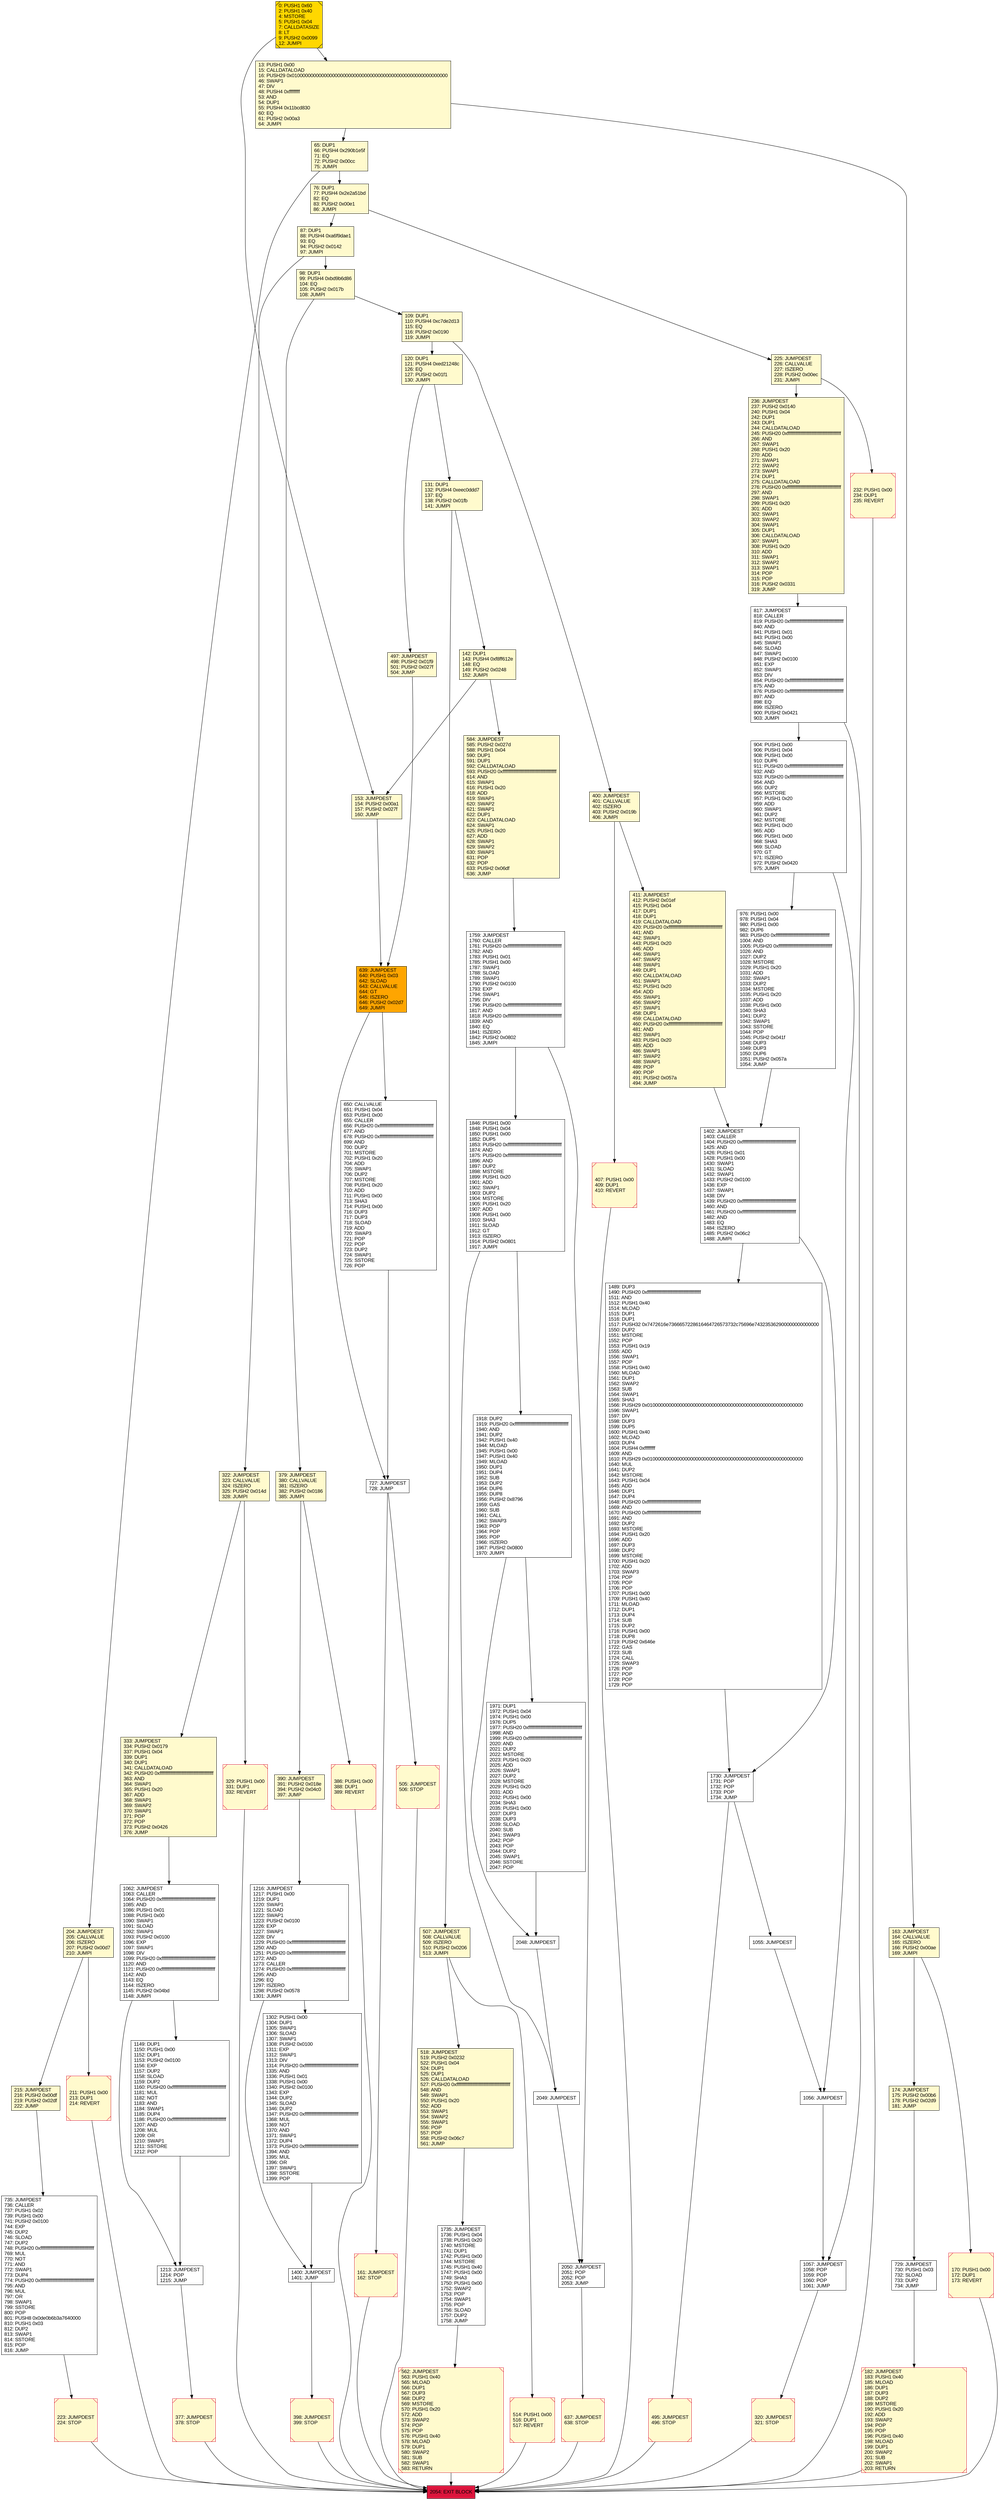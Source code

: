 digraph G {
bgcolor=transparent rankdir=UD;
node [shape=box style=filled color=black fillcolor=white fontname=arial fontcolor=black];
163 [label="163: JUMPDEST\l164: CALLVALUE\l165: ISZERO\l166: PUSH2 0x00ae\l169: JUMPI\l" fillcolor=lemonchiffon ];
562 [label="562: JUMPDEST\l563: PUSH1 0x40\l565: MLOAD\l566: DUP1\l567: DUP3\l568: DUP2\l569: MSTORE\l570: PUSH1 0x20\l572: ADD\l573: SWAP2\l574: POP\l575: POP\l576: PUSH1 0x40\l578: MLOAD\l579: DUP1\l580: SWAP2\l581: SUB\l582: SWAP1\l583: RETURN\l" fillcolor=lemonchiffon shape=Msquare color=crimson ];
182 [label="182: JUMPDEST\l183: PUSH1 0x40\l185: MLOAD\l186: DUP1\l187: DUP3\l188: DUP2\l189: MSTORE\l190: PUSH1 0x20\l192: ADD\l193: SWAP2\l194: POP\l195: POP\l196: PUSH1 0x40\l198: MLOAD\l199: DUP1\l200: SWAP2\l201: SUB\l202: SWAP1\l203: RETURN\l" fillcolor=lemonchiffon shape=Msquare color=crimson ];
2054 [label="2054: EXIT BLOCK\l" fillcolor=crimson ];
904 [label="904: PUSH1 0x00\l906: PUSH1 0x04\l908: PUSH1 0x00\l910: DUP6\l911: PUSH20 0xffffffffffffffffffffffffffffffffffffffff\l932: AND\l933: PUSH20 0xffffffffffffffffffffffffffffffffffffffff\l954: AND\l955: DUP2\l956: MSTORE\l957: PUSH1 0x20\l959: ADD\l960: SWAP1\l961: DUP2\l962: MSTORE\l963: PUSH1 0x20\l965: ADD\l966: PUSH1 0x00\l968: SHA3\l969: SLOAD\l970: GT\l971: ISZERO\l972: PUSH2 0x0420\l975: JUMPI\l" ];
170 [label="170: PUSH1 0x00\l172: DUP1\l173: REVERT\l" fillcolor=lemonchiffon shape=Msquare color=crimson ];
1489 [label="1489: DUP3\l1490: PUSH20 0xffffffffffffffffffffffffffffffffffffffff\l1511: AND\l1512: PUSH1 0x40\l1514: MLOAD\l1515: DUP1\l1516: DUP1\l1517: PUSH32 0x7472616e7366657228616464726573732c75696e743235362900000000000000\l1550: DUP2\l1551: MSTORE\l1552: POP\l1553: PUSH1 0x19\l1555: ADD\l1556: SWAP1\l1557: POP\l1558: PUSH1 0x40\l1560: MLOAD\l1561: DUP1\l1562: SWAP2\l1563: SUB\l1564: SWAP1\l1565: SHA3\l1566: PUSH29 0x0100000000000000000000000000000000000000000000000000000000\l1596: SWAP1\l1597: DIV\l1598: DUP3\l1599: DUP5\l1600: PUSH1 0x40\l1602: MLOAD\l1603: DUP4\l1604: PUSH4 0xffffffff\l1609: AND\l1610: PUSH29 0x0100000000000000000000000000000000000000000000000000000000\l1640: MUL\l1641: DUP2\l1642: MSTORE\l1643: PUSH1 0x04\l1645: ADD\l1646: DUP1\l1647: DUP4\l1648: PUSH20 0xffffffffffffffffffffffffffffffffffffffff\l1669: AND\l1670: PUSH20 0xffffffffffffffffffffffffffffffffffffffff\l1691: AND\l1692: DUP2\l1693: MSTORE\l1694: PUSH1 0x20\l1696: ADD\l1697: DUP3\l1698: DUP2\l1699: MSTORE\l1700: PUSH1 0x20\l1702: ADD\l1703: SWAP3\l1704: POP\l1705: POP\l1706: POP\l1707: PUSH1 0x00\l1709: PUSH1 0x40\l1711: MLOAD\l1712: DUP1\l1713: DUP4\l1714: SUB\l1715: DUP2\l1716: PUSH1 0x00\l1718: DUP8\l1719: PUSH2 0x646e\l1722: GAS\l1723: SUB\l1724: CALL\l1725: SWAP3\l1726: POP\l1727: POP\l1728: POP\l1729: POP\l" ];
497 [label="497: JUMPDEST\l498: PUSH2 0x01f9\l501: PUSH2 0x027f\l504: JUMP\l" fillcolor=lemonchiffon ];
174 [label="174: JUMPDEST\l175: PUSH2 0x00b6\l178: PUSH2 0x02d9\l181: JUMP\l" fillcolor=lemonchiffon ];
398 [label="398: JUMPDEST\l399: STOP\l" fillcolor=lemonchiffon shape=Msquare color=crimson ];
1213 [label="1213: JUMPDEST\l1214: POP\l1215: JUMP\l" ];
142 [label="142: DUP1\l143: PUSH4 0xf8ff612e\l148: EQ\l149: PUSH2 0x0248\l152: JUMPI\l" fillcolor=lemonchiffon ];
1735 [label="1735: JUMPDEST\l1736: PUSH1 0x04\l1738: PUSH1 0x20\l1740: MSTORE\l1741: DUP1\l1742: PUSH1 0x00\l1744: MSTORE\l1745: PUSH1 0x40\l1747: PUSH1 0x00\l1749: SHA3\l1750: PUSH1 0x00\l1752: SWAP2\l1753: POP\l1754: SWAP1\l1755: POP\l1756: SLOAD\l1757: DUP2\l1758: JUMP\l" ];
236 [label="236: JUMPDEST\l237: PUSH2 0x0140\l240: PUSH1 0x04\l242: DUP1\l243: DUP1\l244: CALLDATALOAD\l245: PUSH20 0xffffffffffffffffffffffffffffffffffffffff\l266: AND\l267: SWAP1\l268: PUSH1 0x20\l270: ADD\l271: SWAP1\l272: SWAP2\l273: SWAP1\l274: DUP1\l275: CALLDATALOAD\l276: PUSH20 0xffffffffffffffffffffffffffffffffffffffff\l297: AND\l298: SWAP1\l299: PUSH1 0x20\l301: ADD\l302: SWAP1\l303: SWAP2\l304: SWAP1\l305: DUP1\l306: CALLDATALOAD\l307: SWAP1\l308: PUSH1 0x20\l310: ADD\l311: SWAP1\l312: SWAP2\l313: SWAP1\l314: POP\l315: POP\l316: PUSH2 0x0331\l319: JUMP\l" fillcolor=lemonchiffon ];
215 [label="215: JUMPDEST\l216: PUSH2 0x00df\l219: PUSH2 0x02df\l222: JUMP\l" fillcolor=lemonchiffon ];
386 [label="386: PUSH1 0x00\l388: DUP1\l389: REVERT\l" fillcolor=lemonchiffon shape=Msquare color=crimson ];
514 [label="514: PUSH1 0x00\l516: DUP1\l517: REVERT\l" fillcolor=lemonchiffon shape=Msquare color=crimson ];
1730 [label="1730: JUMPDEST\l1731: POP\l1732: POP\l1733: POP\l1734: JUMP\l" ];
98 [label="98: DUP1\l99: PUSH4 0xbd9b6d86\l104: EQ\l105: PUSH2 0x017b\l108: JUMPI\l" fillcolor=lemonchiffon ];
518 [label="518: JUMPDEST\l519: PUSH2 0x0232\l522: PUSH1 0x04\l524: DUP1\l525: DUP1\l526: CALLDATALOAD\l527: PUSH20 0xffffffffffffffffffffffffffffffffffffffff\l548: AND\l549: SWAP1\l550: PUSH1 0x20\l552: ADD\l553: SWAP1\l554: SWAP2\l555: SWAP1\l556: POP\l557: POP\l558: PUSH2 0x06c7\l561: JUMP\l" fillcolor=lemonchiffon ];
1759 [label="1759: JUMPDEST\l1760: CALLER\l1761: PUSH20 0xffffffffffffffffffffffffffffffffffffffff\l1782: AND\l1783: PUSH1 0x01\l1785: PUSH1 0x00\l1787: SWAP1\l1788: SLOAD\l1789: SWAP1\l1790: PUSH2 0x0100\l1793: EXP\l1794: SWAP1\l1795: DIV\l1796: PUSH20 0xffffffffffffffffffffffffffffffffffffffff\l1817: AND\l1818: PUSH20 0xffffffffffffffffffffffffffffffffffffffff\l1839: AND\l1840: EQ\l1841: ISZERO\l1842: PUSH2 0x0802\l1845: JUMPI\l" ];
1302 [label="1302: PUSH1 0x00\l1304: DUP1\l1305: SWAP1\l1306: SLOAD\l1307: SWAP1\l1308: PUSH2 0x0100\l1311: EXP\l1312: SWAP1\l1313: DIV\l1314: PUSH20 0xffffffffffffffffffffffffffffffffffffffff\l1335: AND\l1336: PUSH1 0x01\l1338: PUSH1 0x00\l1340: PUSH2 0x0100\l1343: EXP\l1344: DUP2\l1345: SLOAD\l1346: DUP2\l1347: PUSH20 0xffffffffffffffffffffffffffffffffffffffff\l1368: MUL\l1369: NOT\l1370: AND\l1371: SWAP1\l1372: DUP4\l1373: PUSH20 0xffffffffffffffffffffffffffffffffffffffff\l1394: AND\l1395: MUL\l1396: OR\l1397: SWAP1\l1398: SSTORE\l1399: POP\l" ];
1216 [label="1216: JUMPDEST\l1217: PUSH1 0x00\l1219: DUP1\l1220: SWAP1\l1221: SLOAD\l1222: SWAP1\l1223: PUSH2 0x0100\l1226: EXP\l1227: SWAP1\l1228: DIV\l1229: PUSH20 0xffffffffffffffffffffffffffffffffffffffff\l1250: AND\l1251: PUSH20 0xffffffffffffffffffffffffffffffffffffffff\l1272: AND\l1273: CALLER\l1274: PUSH20 0xffffffffffffffffffffffffffffffffffffffff\l1295: AND\l1296: EQ\l1297: ISZERO\l1298: PUSH2 0x0578\l1301: JUMPI\l" ];
817 [label="817: JUMPDEST\l818: CALLER\l819: PUSH20 0xffffffffffffffffffffffffffffffffffffffff\l840: AND\l841: PUSH1 0x01\l843: PUSH1 0x00\l845: SWAP1\l846: SLOAD\l847: SWAP1\l848: PUSH2 0x0100\l851: EXP\l852: SWAP1\l853: DIV\l854: PUSH20 0xffffffffffffffffffffffffffffffffffffffff\l875: AND\l876: PUSH20 0xffffffffffffffffffffffffffffffffffffffff\l897: AND\l898: EQ\l899: ISZERO\l900: PUSH2 0x0421\l903: JUMPI\l" ];
161 [label="161: JUMPDEST\l162: STOP\l" fillcolor=lemonchiffon shape=Msquare color=crimson ];
407 [label="407: PUSH1 0x00\l409: DUP1\l410: REVERT\l" fillcolor=lemonchiffon shape=Msquare color=crimson ];
333 [label="333: JUMPDEST\l334: PUSH2 0x0179\l337: PUSH1 0x04\l339: DUP1\l340: DUP1\l341: CALLDATALOAD\l342: PUSH20 0xffffffffffffffffffffffffffffffffffffffff\l363: AND\l364: SWAP1\l365: PUSH1 0x20\l367: ADD\l368: SWAP1\l369: SWAP2\l370: SWAP1\l371: POP\l372: POP\l373: PUSH2 0x0426\l376: JUMP\l" fillcolor=lemonchiffon ];
507 [label="507: JUMPDEST\l508: CALLVALUE\l509: ISZERO\l510: PUSH2 0x0206\l513: JUMPI\l" fillcolor=lemonchiffon ];
153 [label="153: JUMPDEST\l154: PUSH2 0x00a1\l157: PUSH2 0x027f\l160: JUMP\l" fillcolor=lemonchiffon ];
379 [label="379: JUMPDEST\l380: CALLVALUE\l381: ISZERO\l382: PUSH2 0x0186\l385: JUMPI\l" fillcolor=lemonchiffon ];
1402 [label="1402: JUMPDEST\l1403: CALLER\l1404: PUSH20 0xffffffffffffffffffffffffffffffffffffffff\l1425: AND\l1426: PUSH1 0x01\l1428: PUSH1 0x00\l1430: SWAP1\l1431: SLOAD\l1432: SWAP1\l1433: PUSH2 0x0100\l1436: EXP\l1437: SWAP1\l1438: DIV\l1439: PUSH20 0xffffffffffffffffffffffffffffffffffffffff\l1460: AND\l1461: PUSH20 0xffffffffffffffffffffffffffffffffffffffff\l1482: AND\l1483: EQ\l1484: ISZERO\l1485: PUSH2 0x06c2\l1488: JUMPI\l" ];
109 [label="109: DUP1\l110: PUSH4 0xc7de2d13\l115: EQ\l116: PUSH2 0x0190\l119: JUMPI\l" fillcolor=lemonchiffon ];
1057 [label="1057: JUMPDEST\l1058: POP\l1059: POP\l1060: POP\l1061: JUMP\l" ];
120 [label="120: DUP1\l121: PUSH4 0xed21248c\l126: EQ\l127: PUSH2 0x01f1\l130: JUMPI\l" fillcolor=lemonchiffon ];
639 [label="639: JUMPDEST\l640: PUSH1 0x03\l642: SLOAD\l643: CALLVALUE\l644: GT\l645: ISZERO\l646: PUSH2 0x02d7\l649: JUMPI\l" fillcolor=orange ];
87 [label="87: DUP1\l88: PUSH4 0xa6f9dae1\l93: EQ\l94: PUSH2 0x0142\l97: JUMPI\l" fillcolor=lemonchiffon ];
400 [label="400: JUMPDEST\l401: CALLVALUE\l402: ISZERO\l403: PUSH2 0x019b\l406: JUMPI\l" fillcolor=lemonchiffon ];
1846 [label="1846: PUSH1 0x00\l1848: PUSH1 0x04\l1850: PUSH1 0x00\l1852: DUP5\l1853: PUSH20 0xffffffffffffffffffffffffffffffffffffffff\l1874: AND\l1875: PUSH20 0xffffffffffffffffffffffffffffffffffffffff\l1896: AND\l1897: DUP2\l1898: MSTORE\l1899: PUSH1 0x20\l1901: ADD\l1902: SWAP1\l1903: DUP2\l1904: MSTORE\l1905: PUSH1 0x20\l1907: ADD\l1908: PUSH1 0x00\l1910: SHA3\l1911: SLOAD\l1912: GT\l1913: ISZERO\l1914: PUSH2 0x0801\l1917: JUMPI\l" ];
13 [label="13: PUSH1 0x00\l15: CALLDATALOAD\l16: PUSH29 0x0100000000000000000000000000000000000000000000000000000000\l46: SWAP1\l47: DIV\l48: PUSH4 0xffffffff\l53: AND\l54: DUP1\l55: PUSH4 0x11bcd830\l60: EQ\l61: PUSH2 0x00a3\l64: JUMPI\l" fillcolor=lemonchiffon ];
322 [label="322: JUMPDEST\l323: CALLVALUE\l324: ISZERO\l325: PUSH2 0x014d\l328: JUMPI\l" fillcolor=lemonchiffon ];
232 [label="232: PUSH1 0x00\l234: DUP1\l235: REVERT\l" fillcolor=lemonchiffon shape=Msquare color=crimson ];
2050 [label="2050: JUMPDEST\l2051: POP\l2052: POP\l2053: JUMP\l" ];
65 [label="65: DUP1\l66: PUSH4 0x290b1e5f\l71: EQ\l72: PUSH2 0x00cc\l75: JUMPI\l" fillcolor=lemonchiffon ];
223 [label="223: JUMPDEST\l224: STOP\l" fillcolor=lemonchiffon shape=Msquare color=crimson ];
735 [label="735: JUMPDEST\l736: CALLER\l737: PUSH1 0x02\l739: PUSH1 0x00\l741: PUSH2 0x0100\l744: EXP\l745: DUP2\l746: SLOAD\l747: DUP2\l748: PUSH20 0xffffffffffffffffffffffffffffffffffffffff\l769: MUL\l770: NOT\l771: AND\l772: SWAP1\l773: DUP4\l774: PUSH20 0xffffffffffffffffffffffffffffffffffffffff\l795: AND\l796: MUL\l797: OR\l798: SWAP1\l799: SSTORE\l800: POP\l801: PUSH8 0x0de0b6b3a7640000\l810: PUSH1 0x03\l812: DUP2\l813: SWAP1\l814: SSTORE\l815: POP\l816: JUMP\l" ];
2049 [label="2049: JUMPDEST\l" ];
2048 [label="2048: JUMPDEST\l" ];
1400 [label="1400: JUMPDEST\l1401: JUMP\l" ];
1055 [label="1055: JUMPDEST\l" ];
76 [label="76: DUP1\l77: PUSH4 0x2e2a51bd\l82: EQ\l83: PUSH2 0x00e1\l86: JUMPI\l" fillcolor=lemonchiffon ];
320 [label="320: JUMPDEST\l321: STOP\l" fillcolor=lemonchiffon shape=Msquare color=crimson ];
1918 [label="1918: DUP2\l1919: PUSH20 0xffffffffffffffffffffffffffffffffffffffff\l1940: AND\l1941: DUP2\l1942: PUSH1 0x40\l1944: MLOAD\l1945: PUSH1 0x00\l1947: PUSH1 0x40\l1949: MLOAD\l1950: DUP1\l1951: DUP4\l1952: SUB\l1953: DUP2\l1954: DUP6\l1955: DUP8\l1956: PUSH2 0x8796\l1959: GAS\l1960: SUB\l1961: CALL\l1962: SWAP3\l1963: POP\l1964: POP\l1965: POP\l1966: ISZERO\l1967: PUSH2 0x0800\l1970: JUMPI\l" ];
1971 [label="1971: DUP1\l1972: PUSH1 0x04\l1974: PUSH1 0x00\l1976: DUP5\l1977: PUSH20 0xffffffffffffffffffffffffffffffffffffffff\l1998: AND\l1999: PUSH20 0xffffffffffffffffffffffffffffffffffffffff\l2020: AND\l2021: DUP2\l2022: MSTORE\l2023: PUSH1 0x20\l2025: ADD\l2026: SWAP1\l2027: DUP2\l2028: MSTORE\l2029: PUSH1 0x20\l2031: ADD\l2032: PUSH1 0x00\l2034: SHA3\l2035: PUSH1 0x00\l2037: DUP3\l2038: DUP3\l2039: SLOAD\l2040: SUB\l2041: SWAP3\l2042: POP\l2043: POP\l2044: DUP2\l2045: SWAP1\l2046: SSTORE\l2047: POP\l" ];
131 [label="131: DUP1\l132: PUSH4 0xeec0ddd7\l137: EQ\l138: PUSH2 0x01fb\l141: JUMPI\l" fillcolor=lemonchiffon ];
225 [label="225: JUMPDEST\l226: CALLVALUE\l227: ISZERO\l228: PUSH2 0x00ec\l231: JUMPI\l" fillcolor=lemonchiffon ];
727 [label="727: JUMPDEST\l728: JUMP\l" ];
1149 [label="1149: DUP1\l1150: PUSH1 0x00\l1152: DUP1\l1153: PUSH2 0x0100\l1156: EXP\l1157: DUP2\l1158: SLOAD\l1159: DUP2\l1160: PUSH20 0xffffffffffffffffffffffffffffffffffffffff\l1181: MUL\l1182: NOT\l1183: AND\l1184: SWAP1\l1185: DUP4\l1186: PUSH20 0xffffffffffffffffffffffffffffffffffffffff\l1207: AND\l1208: MUL\l1209: OR\l1210: SWAP1\l1211: SSTORE\l1212: POP\l" ];
329 [label="329: PUSH1 0x00\l331: DUP1\l332: REVERT\l" fillcolor=lemonchiffon shape=Msquare color=crimson ];
637 [label="637: JUMPDEST\l638: STOP\l" fillcolor=lemonchiffon shape=Msquare color=crimson ];
377 [label="377: JUMPDEST\l378: STOP\l" fillcolor=lemonchiffon shape=Msquare color=crimson ];
505 [label="505: JUMPDEST\l506: STOP\l" fillcolor=lemonchiffon shape=Msquare color=crimson ];
1056 [label="1056: JUMPDEST\l" ];
0 [label="0: PUSH1 0x60\l2: PUSH1 0x40\l4: MSTORE\l5: PUSH1 0x04\l7: CALLDATASIZE\l8: LT\l9: PUSH2 0x0099\l12: JUMPI\l" fillcolor=lemonchiffon shape=Msquare fillcolor=gold ];
584 [label="584: JUMPDEST\l585: PUSH2 0x027d\l588: PUSH1 0x04\l590: DUP1\l591: DUP1\l592: CALLDATALOAD\l593: PUSH20 0xffffffffffffffffffffffffffffffffffffffff\l614: AND\l615: SWAP1\l616: PUSH1 0x20\l618: ADD\l619: SWAP1\l620: SWAP2\l621: SWAP1\l622: DUP1\l623: CALLDATALOAD\l624: SWAP1\l625: PUSH1 0x20\l627: ADD\l628: SWAP1\l629: SWAP2\l630: SWAP1\l631: POP\l632: POP\l633: PUSH2 0x06df\l636: JUMP\l" fillcolor=lemonchiffon ];
211 [label="211: PUSH1 0x00\l213: DUP1\l214: REVERT\l" fillcolor=lemonchiffon shape=Msquare color=crimson ];
976 [label="976: PUSH1 0x00\l978: PUSH1 0x04\l980: PUSH1 0x00\l982: DUP6\l983: PUSH20 0xffffffffffffffffffffffffffffffffffffffff\l1004: AND\l1005: PUSH20 0xffffffffffffffffffffffffffffffffffffffff\l1026: AND\l1027: DUP2\l1028: MSTORE\l1029: PUSH1 0x20\l1031: ADD\l1032: SWAP1\l1033: DUP2\l1034: MSTORE\l1035: PUSH1 0x20\l1037: ADD\l1038: PUSH1 0x00\l1040: SHA3\l1041: DUP2\l1042: SWAP1\l1043: SSTORE\l1044: POP\l1045: PUSH2 0x041f\l1048: DUP3\l1049: DUP3\l1050: DUP6\l1051: PUSH2 0x057a\l1054: JUMP\l" ];
650 [label="650: CALLVALUE\l651: PUSH1 0x04\l653: PUSH1 0x00\l655: CALLER\l656: PUSH20 0xffffffffffffffffffffffffffffffffffffffff\l677: AND\l678: PUSH20 0xffffffffffffffffffffffffffffffffffffffff\l699: AND\l700: DUP2\l701: MSTORE\l702: PUSH1 0x20\l704: ADD\l705: SWAP1\l706: DUP2\l707: MSTORE\l708: PUSH1 0x20\l710: ADD\l711: PUSH1 0x00\l713: SHA3\l714: PUSH1 0x00\l716: DUP3\l717: DUP3\l718: SLOAD\l719: ADD\l720: SWAP3\l721: POP\l722: POP\l723: DUP2\l724: SWAP1\l725: SSTORE\l726: POP\l" ];
1062 [label="1062: JUMPDEST\l1063: CALLER\l1064: PUSH20 0xffffffffffffffffffffffffffffffffffffffff\l1085: AND\l1086: PUSH1 0x01\l1088: PUSH1 0x00\l1090: SWAP1\l1091: SLOAD\l1092: SWAP1\l1093: PUSH2 0x0100\l1096: EXP\l1097: SWAP1\l1098: DIV\l1099: PUSH20 0xffffffffffffffffffffffffffffffffffffffff\l1120: AND\l1121: PUSH20 0xffffffffffffffffffffffffffffffffffffffff\l1142: AND\l1143: EQ\l1144: ISZERO\l1145: PUSH2 0x04bd\l1148: JUMPI\l" ];
495 [label="495: JUMPDEST\l496: STOP\l" fillcolor=lemonchiffon shape=Msquare color=crimson ];
411 [label="411: JUMPDEST\l412: PUSH2 0x01ef\l415: PUSH1 0x04\l417: DUP1\l418: DUP1\l419: CALLDATALOAD\l420: PUSH20 0xffffffffffffffffffffffffffffffffffffffff\l441: AND\l442: SWAP1\l443: PUSH1 0x20\l445: ADD\l446: SWAP1\l447: SWAP2\l448: SWAP1\l449: DUP1\l450: CALLDATALOAD\l451: SWAP1\l452: PUSH1 0x20\l454: ADD\l455: SWAP1\l456: SWAP2\l457: SWAP1\l458: DUP1\l459: CALLDATALOAD\l460: PUSH20 0xffffffffffffffffffffffffffffffffffffffff\l481: AND\l482: SWAP1\l483: PUSH1 0x20\l485: ADD\l486: SWAP1\l487: SWAP2\l488: SWAP1\l489: POP\l490: POP\l491: PUSH2 0x057a\l494: JUMP\l" fillcolor=lemonchiffon ];
390 [label="390: JUMPDEST\l391: PUSH2 0x018e\l394: PUSH2 0x04c0\l397: JUMP\l" fillcolor=lemonchiffon ];
729 [label="729: JUMPDEST\l730: PUSH1 0x03\l732: SLOAD\l733: DUP2\l734: JUMP\l" ];
204 [label="204: JUMPDEST\l205: CALLVALUE\l206: ISZERO\l207: PUSH2 0x00d7\l210: JUMPI\l" fillcolor=lemonchiffon ];
1918 -> 1971;
2048 -> 2049;
182 -> 2054;
1216 -> 1302;
163 -> 170;
87 -> 322;
170 -> 2054;
163 -> 174;
507 -> 518;
1057 -> 320;
1918 -> 2048;
1971 -> 2048;
650 -> 727;
76 -> 87;
225 -> 232;
98 -> 109;
507 -> 514;
398 -> 2054;
1402 -> 1730;
322 -> 329;
639 -> 727;
386 -> 2054;
1056 -> 1057;
407 -> 2054;
161 -> 2054;
639 -> 650;
400 -> 411;
1055 -> 1056;
131 -> 142;
333 -> 1062;
976 -> 1402;
223 -> 2054;
232 -> 2054;
390 -> 1216;
1400 -> 398;
1730 -> 495;
204 -> 215;
1216 -> 1400;
1302 -> 1400;
505 -> 2054;
174 -> 729;
215 -> 735;
142 -> 584;
211 -> 2054;
817 -> 1057;
1213 -> 377;
1149 -> 1213;
729 -> 182;
153 -> 639;
495 -> 2054;
904 -> 976;
225 -> 236;
2049 -> 2050;
562 -> 2054;
735 -> 223;
1846 -> 2049;
13 -> 65;
76 -> 225;
204 -> 211;
727 -> 505;
236 -> 817;
65 -> 76;
98 -> 379;
1062 -> 1149;
120 -> 131;
1735 -> 562;
1846 -> 1918;
379 -> 386;
2050 -> 637;
142 -> 153;
514 -> 2054;
1489 -> 1730;
65 -> 204;
0 -> 13;
1402 -> 1489;
518 -> 1735;
817 -> 904;
411 -> 1402;
379 -> 390;
13 -> 163;
0 -> 153;
120 -> 497;
497 -> 639;
320 -> 2054;
727 -> 161;
584 -> 1759;
87 -> 98;
1759 -> 2050;
1062 -> 1213;
131 -> 507;
904 -> 1056;
377 -> 2054;
329 -> 2054;
1759 -> 1846;
637 -> 2054;
322 -> 333;
1730 -> 1055;
400 -> 407;
109 -> 400;
109 -> 120;
}